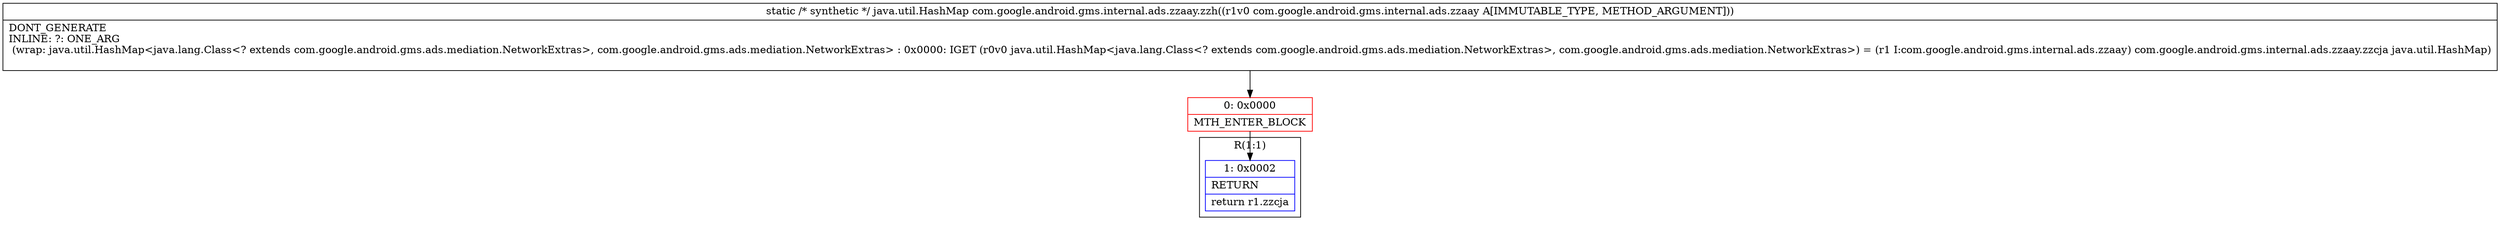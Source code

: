 digraph "CFG forcom.google.android.gms.internal.ads.zzaay.zzh(Lcom\/google\/android\/gms\/internal\/ads\/zzaay;)Ljava\/util\/HashMap;" {
subgraph cluster_Region_1710882721 {
label = "R(1:1)";
node [shape=record,color=blue];
Node_1 [shape=record,label="{1\:\ 0x0002|RETURN\l|return r1.zzcja\l}"];
}
Node_0 [shape=record,color=red,label="{0\:\ 0x0000|MTH_ENTER_BLOCK\l}"];
MethodNode[shape=record,label="{static \/* synthetic *\/ java.util.HashMap com.google.android.gms.internal.ads.zzaay.zzh((r1v0 com.google.android.gms.internal.ads.zzaay A[IMMUTABLE_TYPE, METHOD_ARGUMENT]))  | DONT_GENERATE\lINLINE: ?: ONE_ARG  \l  (wrap: java.util.HashMap\<java.lang.Class\<? extends com.google.android.gms.ads.mediation.NetworkExtras\>, com.google.android.gms.ads.mediation.NetworkExtras\> : 0x0000: IGET  (r0v0 java.util.HashMap\<java.lang.Class\<? extends com.google.android.gms.ads.mediation.NetworkExtras\>, com.google.android.gms.ads.mediation.NetworkExtras\>) = (r1 I:com.google.android.gms.internal.ads.zzaay) com.google.android.gms.internal.ads.zzaay.zzcja java.util.HashMap)\l\l}"];
MethodNode -> Node_0;
Node_0 -> Node_1;
}

